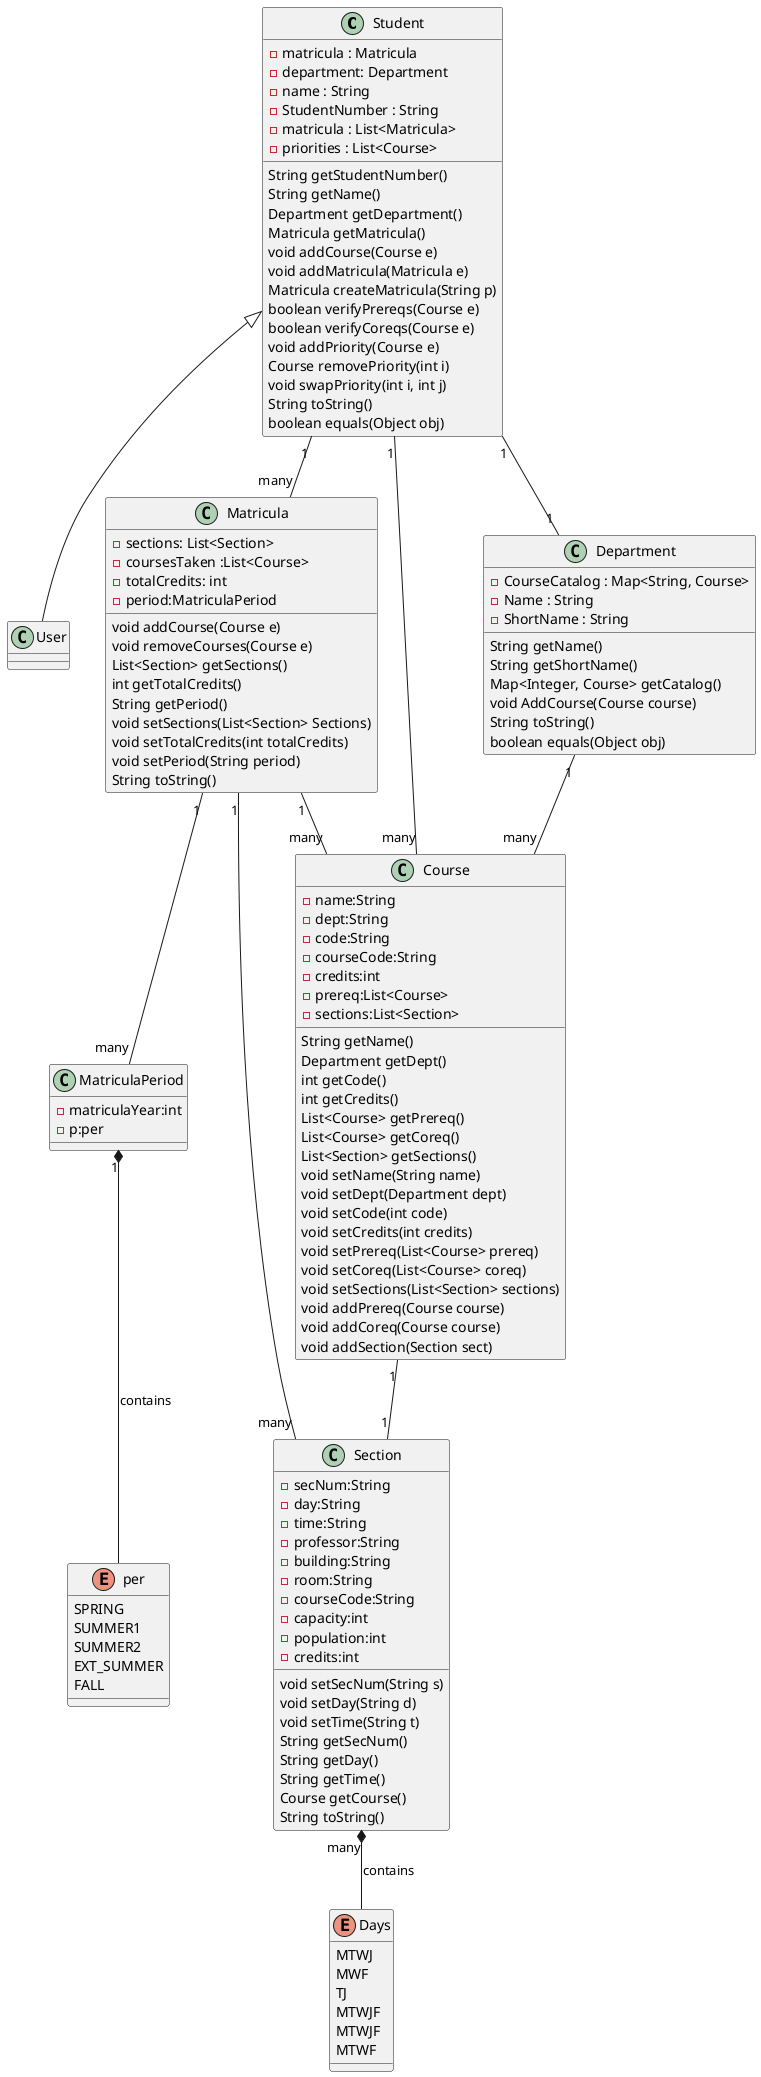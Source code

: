 @startuml classDiagram
Student <|-- User
MatriculaPeriod "1" *-- per:contains
Section "many" *-- Days:contains
Student "1" -- "many" Matricula 
Student "1" -- "many" Course
Student "1" -- "1" Department
Department "1" -- "many" Course
Matricula "1" -- "many" Section
Matricula "1" -- "many" Course
Course "1" -- "1" Section
Matricula "1" -- "many" MatriculaPeriod

Class Student{
    -matricula : Matricula
    -department: Department
    -name : String
    -StudentNumber : String
    -matricula : List<Matricula>
    -priorities : List<Course>
    String getStudentNumber()
    String getName()
    Department getDepartment()
    Matricula getMatricula()
    void addCourse(Course e)
    void addMatricula(Matricula e)
    Matricula createMatricula(String p)
    boolean verifyPrereqs(Course e)
    boolean verifyCoreqs(Course e)
    void addPriority(Course e)
    Course removePriority(int i)
    void swapPriority(int i, int j)
    String toString()
    boolean equals(Object obj)
}
Class Department{
    -CourseCatalog : Map<String, Course>
    -Name : String
    -ShortName : String
    String getName()
    String getShortName()
    Map<Integer, Course> getCatalog()
    void AddCourse(Course course)
    String toString()
    boolean equals(Object obj)

}
Class Matricula{
    -sections: List<Section>
    -coursesTaken :List<Course>
    -totalCredits: int
    -period:MatriculaPeriod
    void addCourse(Course e)
    void removeCourses(Course e)
    List<Section> getSections()
    int getTotalCredits()
    String getPeriod()
    void setSections(List<Section> Sections)
    void setTotalCredits(int totalCredits)
    void setPeriod(String period)
    String toString()
}
class MatriculaPeriod{
    -matriculaYear:int
    -p:per
}
enum per{
    SPRING 
    SUMMER1
    SUMMER2
    EXT_SUMMER
    FALL
}
Class Course{
    -name:String
    -dept:String
    -code:String
    -courseCode:String
    -credits:int
    -prereq:List<Course>
    -sections:List<Section>
    String getName()
    Department getDept()
    int getCode()
    int getCredits()
    List<Course> getPrereq()
    List<Course> getCoreq()
    List<Section> getSections()
    void setName(String name)
    void setDept(Department dept)
    void setCode(int code)
    void setCredits(int credits)
    void setPrereq(List<Course> prereq)
    void setCoreq(List<Course> coreq)
    void setSections(List<Section> sections)
    void addPrereq(Course course)
    void addCoreq(Course course)
    void addSection(Section sect)
}
Class Section{
    -secNum:String
    -day:String
    -time:String
    -professor:String
    -building:String
    -room:String
    -courseCode:String
    -capacity:int
    -population:int
    -credits:int
    void setSecNum(String s)
    void setDay(String d)
    void setTime(String t)
    String getSecNum()
    String getDay()
    String getTime()
    Course getCourse()
    String toString()
}
enum Days{
    MTWJ
    MWF
    TJ
    MTWJF
    MTWJF
    MTWF

}
@enduml